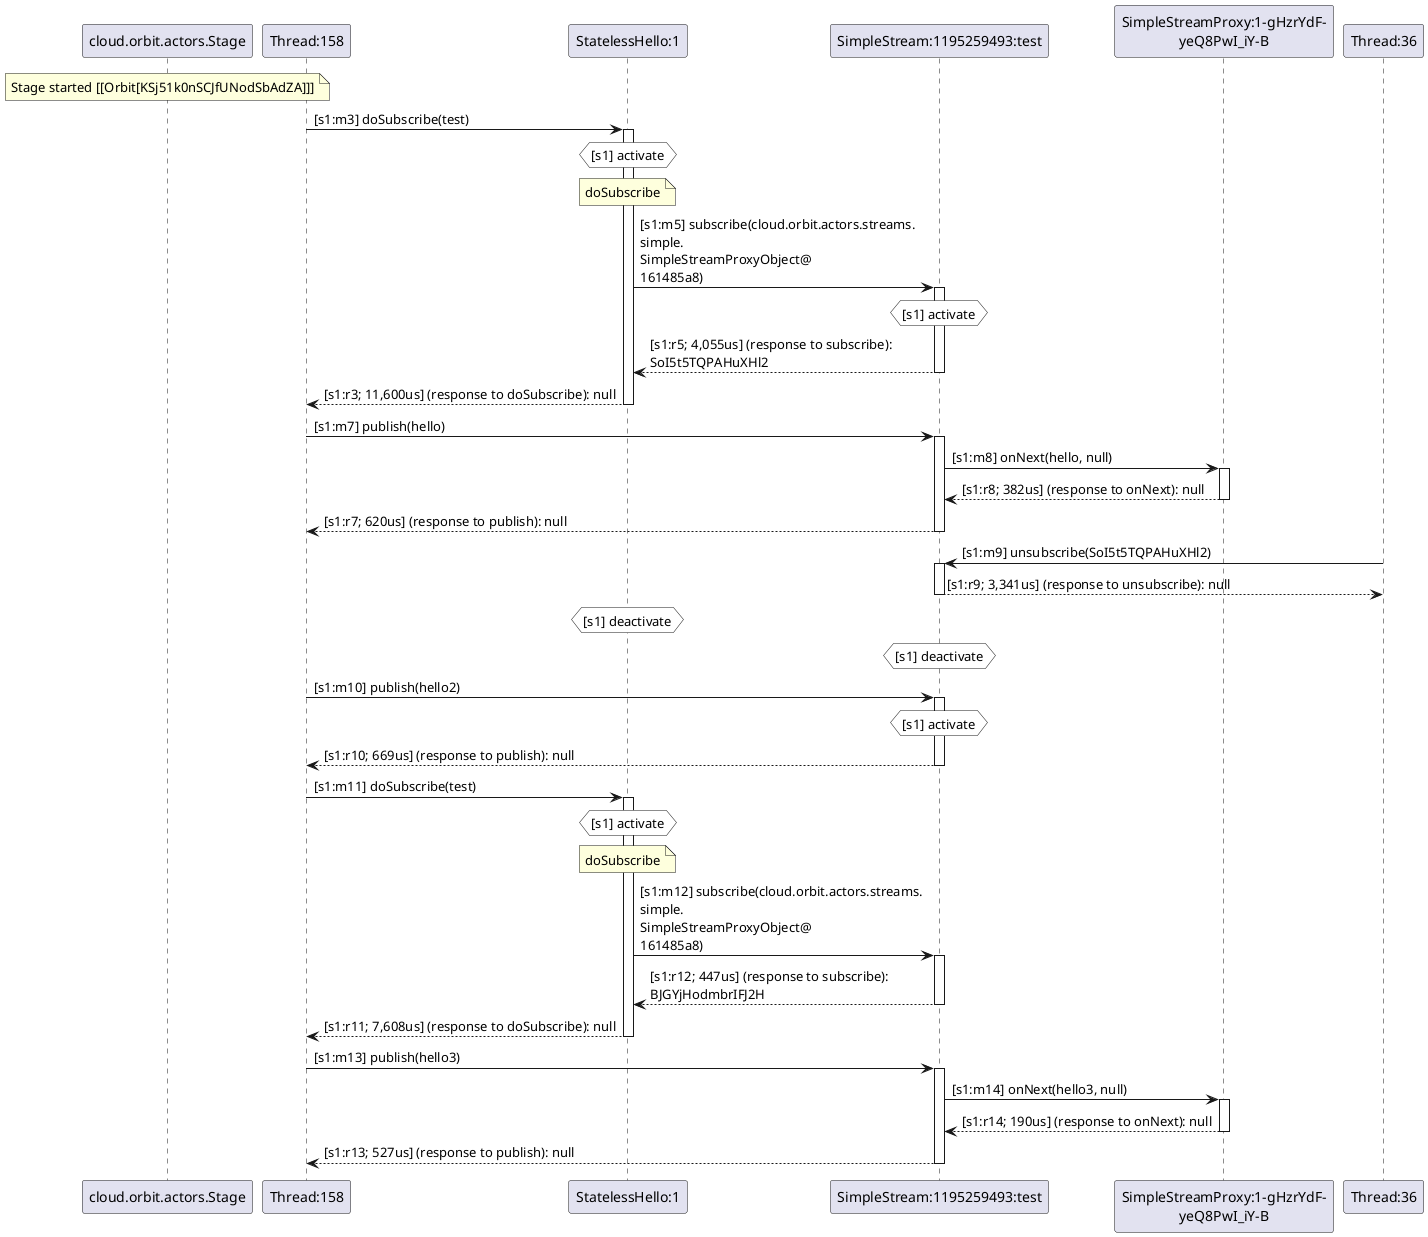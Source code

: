 @startuml
note over "cloud.orbit.actors.Stage": Stage started [[Orbit[KSj51k0nSCJfUNodSbAdZA]]]
"Thread:158" -> "StatelessHello:1" : [s1:m3] doSubscribe(test)
activate "StatelessHello:1"
hnote over "StatelessHello:1" #white : [s1] activate
note over "StatelessHello:1": doSubscribe
"StatelessHello:1" -> "SimpleStream:1195259493:test" : [s1:m5] subscribe(cloud.orbit.actors.streams.\nsimple.\nSimpleStreamProxyObject@\n161485a8)
activate "SimpleStream:1195259493:test"
hnote over "SimpleStream:1195259493:test" #white : [s1] activate
"SimpleStream:1195259493:test" --> "StatelessHello:1" : [s1:r5; 4,055us] (response to subscribe): \nSoI5t5TQPAHuXHl2
deactivate "SimpleStream:1195259493:test"
"StatelessHello:1" --> "Thread:158" : [s1:r3; 11,600us] (response to doSubscribe): null
deactivate "StatelessHello:1"
"Thread:158" -> "SimpleStream:1195259493:test" : [s1:m7] publish(hello)
activate "SimpleStream:1195259493:test"
"SimpleStream:1195259493:test" -> "SimpleStreamProxy:1-gHzrYdF-\nyeQ8PwI_iY-B" : [s1:m8] onNext(hello, null)
activate "SimpleStreamProxy:1-gHzrYdF-\nyeQ8PwI_iY-B"
"SimpleStreamProxy:1-gHzrYdF-\nyeQ8PwI_iY-B" --> "SimpleStream:1195259493:test" : [s1:r8; 382us] (response to onNext): null
deactivate "SimpleStreamProxy:1-gHzrYdF-\nyeQ8PwI_iY-B"
"SimpleStream:1195259493:test" --> "Thread:158" : [s1:r7; 620us] (response to publish): null
deactivate "SimpleStream:1195259493:test"
"Thread:36" -> "SimpleStream:1195259493:test" : [s1:m9] unsubscribe(SoI5t5TQPAHuXHl2)
activate "SimpleStream:1195259493:test"
"SimpleStream:1195259493:test" --> "Thread:36" : [s1:r9; 3,341us] (response to unsubscribe): null
deactivate "SimpleStream:1195259493:test"
hnote over "StatelessHello:1" #white : [s1] deactivate
hnote over "SimpleStream:1195259493:test" #white : [s1] deactivate
"Thread:158" -> "SimpleStream:1195259493:test" : [s1:m10] publish(hello2)
activate "SimpleStream:1195259493:test"
hnote over "SimpleStream:1195259493:test" #white : [s1] activate
"SimpleStream:1195259493:test" --> "Thread:158" : [s1:r10; 669us] (response to publish): null
deactivate "SimpleStream:1195259493:test"
"Thread:158" -> "StatelessHello:1" : [s1:m11] doSubscribe(test)
activate "StatelessHello:1"
hnote over "StatelessHello:1" #white : [s1] activate
note over "StatelessHello:1": doSubscribe
"StatelessHello:1" -> "SimpleStream:1195259493:test" : [s1:m12] subscribe(cloud.orbit.actors.streams.\nsimple.\nSimpleStreamProxyObject@\n161485a8)
activate "SimpleStream:1195259493:test"
"SimpleStream:1195259493:test" --> "StatelessHello:1" : [s1:r12; 447us] (response to subscribe): \nBJGYjHodmbrIFJ2H
deactivate "SimpleStream:1195259493:test"
"StatelessHello:1" --> "Thread:158" : [s1:r11; 7,608us] (response to doSubscribe): null
deactivate "StatelessHello:1"
"Thread:158" -> "SimpleStream:1195259493:test" : [s1:m13] publish(hello3)
activate "SimpleStream:1195259493:test"
"SimpleStream:1195259493:test" -> "SimpleStreamProxy:1-gHzrYdF-\nyeQ8PwI_iY-B" : [s1:m14] onNext(hello3, null)
activate "SimpleStreamProxy:1-gHzrYdF-\nyeQ8PwI_iY-B"
"SimpleStreamProxy:1-gHzrYdF-\nyeQ8PwI_iY-B" --> "SimpleStream:1195259493:test" : [s1:r14; 190us] (response to onNext): null
deactivate "SimpleStreamProxy:1-gHzrYdF-\nyeQ8PwI_iY-B"
"SimpleStream:1195259493:test" --> "Thread:158" : [s1:r13; 527us] (response to publish): null
deactivate "SimpleStream:1195259493:test"
@enduml
